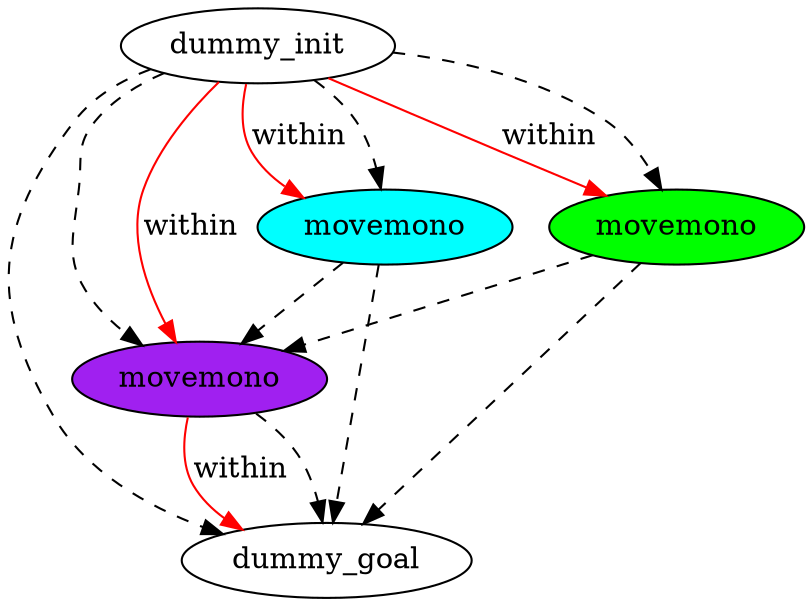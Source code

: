 digraph {
	"80d3487a-7d5b-2623-2501-533f19293656" [label=dummy_init fillcolor=white style=filled]
	"6a8fff83-9a08-89a9-c599-ee2c7c3374ae" [label=dummy_goal fillcolor=white style=filled]
	"fddb7a02-4e7f-9df4-d599-67b3c9713747" [label=movemono fillcolor=purple style=filled]
	"7c21feb4-7cd8-5833-36f3-a9f29d80cd2f" [label=movemono fillcolor=green style=filled]
	"ea04c025-dabe-907d-5bb8-0fa867db4c11" [label=movemono fillcolor=cyan style=filled]
	"ea04c025-dabe-907d-5bb8-0fa867db4c11" -> "6a8fff83-9a08-89a9-c599-ee2c7c3374ae" [color=black style=dashed]
	"80d3487a-7d5b-2623-2501-533f19293656" -> "fddb7a02-4e7f-9df4-d599-67b3c9713747" [color=black style=dashed]
	"80d3487a-7d5b-2623-2501-533f19293656" -> "6a8fff83-9a08-89a9-c599-ee2c7c3374ae" [color=black style=dashed]
	"80d3487a-7d5b-2623-2501-533f19293656" -> "7c21feb4-7cd8-5833-36f3-a9f29d80cd2f" [color=black style=dashed]
	"7c21feb4-7cd8-5833-36f3-a9f29d80cd2f" -> "fddb7a02-4e7f-9df4-d599-67b3c9713747" [color=black style=dashed]
	"fddb7a02-4e7f-9df4-d599-67b3c9713747" -> "6a8fff83-9a08-89a9-c599-ee2c7c3374ae" [color=black style=dashed]
	"7c21feb4-7cd8-5833-36f3-a9f29d80cd2f" -> "6a8fff83-9a08-89a9-c599-ee2c7c3374ae" [color=black style=dashed]
	"80d3487a-7d5b-2623-2501-533f19293656" -> "ea04c025-dabe-907d-5bb8-0fa867db4c11" [color=black style=dashed]
	"ea04c025-dabe-907d-5bb8-0fa867db4c11" -> "fddb7a02-4e7f-9df4-d599-67b3c9713747" [color=black style=dashed]
	"fddb7a02-4e7f-9df4-d599-67b3c9713747" -> "6a8fff83-9a08-89a9-c599-ee2c7c3374ae" [label=within color=red]
	"80d3487a-7d5b-2623-2501-533f19293656" -> "ea04c025-dabe-907d-5bb8-0fa867db4c11" [label=within color=red]
	"80d3487a-7d5b-2623-2501-533f19293656" -> "fddb7a02-4e7f-9df4-d599-67b3c9713747" [label=within color=red]
	"80d3487a-7d5b-2623-2501-533f19293656" -> "7c21feb4-7cd8-5833-36f3-a9f29d80cd2f" [label=within color=red]
}
